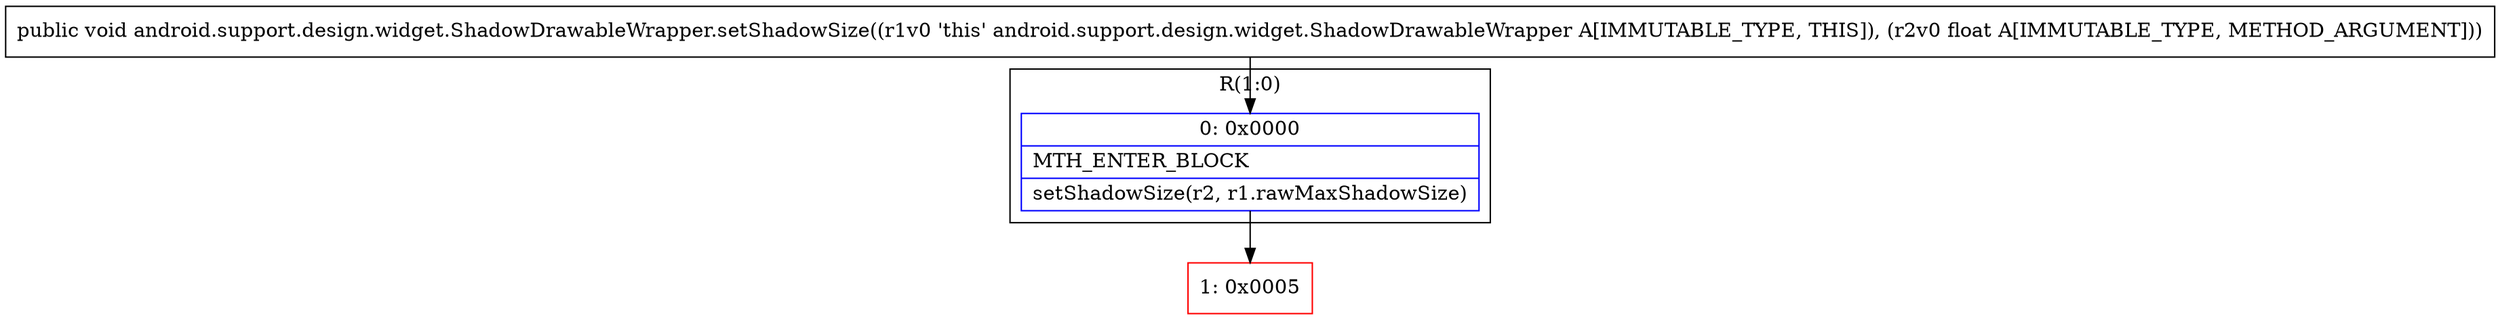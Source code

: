 digraph "CFG forandroid.support.design.widget.ShadowDrawableWrapper.setShadowSize(F)V" {
subgraph cluster_Region_786032726 {
label = "R(1:0)";
node [shape=record,color=blue];
Node_0 [shape=record,label="{0\:\ 0x0000|MTH_ENTER_BLOCK\l|setShadowSize(r2, r1.rawMaxShadowSize)\l}"];
}
Node_1 [shape=record,color=red,label="{1\:\ 0x0005}"];
MethodNode[shape=record,label="{public void android.support.design.widget.ShadowDrawableWrapper.setShadowSize((r1v0 'this' android.support.design.widget.ShadowDrawableWrapper A[IMMUTABLE_TYPE, THIS]), (r2v0 float A[IMMUTABLE_TYPE, METHOD_ARGUMENT])) }"];
MethodNode -> Node_0;
Node_0 -> Node_1;
}

